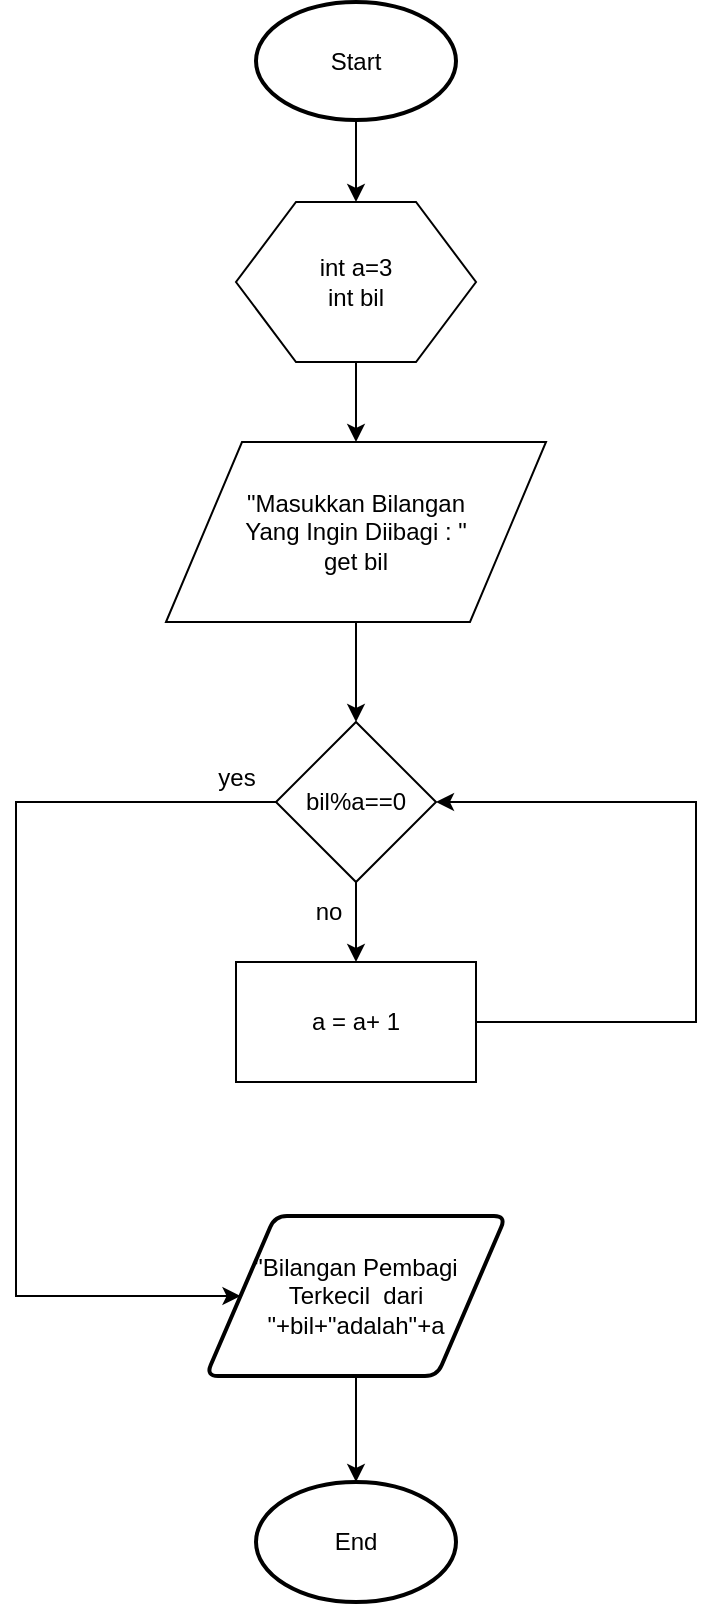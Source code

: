 <mxfile version="12.9.11" type="google"><diagram id="C5RBs43oDa-KdzZeNtuy" name="Page-1"><mxGraphModel dx="513" dy="2850" grid="1" gridSize="10" guides="1" tooltips="1" connect="1" arrows="1" fold="1" page="1" pageScale="1" pageWidth="827" pageHeight="1169" math="0" shadow="0"><root><mxCell id="WIyWlLk6GJQsqaUBKTNV-0"/><mxCell id="WIyWlLk6GJQsqaUBKTNV-1" parent="WIyWlLk6GJQsqaUBKTNV-0"/><mxCell id="1OEQT1G-vio6y47sI6bc-0" value="" style="edgeStyle=orthogonalEdgeStyle;rounded=0;orthogonalLoop=1;jettySize=auto;html=1;" edge="1" parent="WIyWlLk6GJQsqaUBKTNV-1" source="1OEQT1G-vio6y47sI6bc-1" target="1OEQT1G-vio6y47sI6bc-3"><mxGeometry relative="1" as="geometry"/></mxCell><mxCell id="1OEQT1G-vio6y47sI6bc-1" value="Start" style="strokeWidth=2;html=1;shape=mxgraph.flowchart.start_1;whiteSpace=wrap;" vertex="1" parent="WIyWlLk6GJQsqaUBKTNV-1"><mxGeometry x="350" y="-2250" width="100" height="59" as="geometry"/></mxCell><mxCell id="1OEQT1G-vio6y47sI6bc-2" value="" style="edgeStyle=orthogonalEdgeStyle;rounded=0;orthogonalLoop=1;jettySize=auto;html=1;" edge="1" parent="WIyWlLk6GJQsqaUBKTNV-1" source="1OEQT1G-vio6y47sI6bc-3" target="1OEQT1G-vio6y47sI6bc-5"><mxGeometry relative="1" as="geometry"/></mxCell><mxCell id="1OEQT1G-vio6y47sI6bc-3" value="int a=3&lt;br&gt;int bil" style="shape=hexagon;perimeter=hexagonPerimeter2;whiteSpace=wrap;html=1;" vertex="1" parent="WIyWlLk6GJQsqaUBKTNV-1"><mxGeometry x="340" y="-2150" width="120" height="80" as="geometry"/></mxCell><mxCell id="1OEQT1G-vio6y47sI6bc-4" value="" style="edgeStyle=orthogonalEdgeStyle;rounded=0;orthogonalLoop=1;jettySize=auto;html=1;" edge="1" parent="WIyWlLk6GJQsqaUBKTNV-1" source="1OEQT1G-vio6y47sI6bc-5" target="1OEQT1G-vio6y47sI6bc-8"><mxGeometry relative="1" as="geometry"/></mxCell><mxCell id="1OEQT1G-vio6y47sI6bc-5" value="&quot;Masukkan Bilangan &lt;br&gt;Yang Ingin Diibagi : &quot;&lt;br&gt;get bil" style="shape=parallelogram;perimeter=parallelogramPerimeter;whiteSpace=wrap;html=1;" vertex="1" parent="WIyWlLk6GJQsqaUBKTNV-1"><mxGeometry x="305" y="-2030" width="190" height="90" as="geometry"/></mxCell><mxCell id="1OEQT1G-vio6y47sI6bc-6" value="" style="edgeStyle=orthogonalEdgeStyle;rounded=0;orthogonalLoop=1;jettySize=auto;html=1;" edge="1" parent="WIyWlLk6GJQsqaUBKTNV-1" source="1OEQT1G-vio6y47sI6bc-8" target="1OEQT1G-vio6y47sI6bc-10"><mxGeometry relative="1" as="geometry"/></mxCell><mxCell id="1OEQT1G-vio6y47sI6bc-7" value="" style="edgeStyle=orthogonalEdgeStyle;rounded=0;orthogonalLoop=1;jettySize=auto;html=1;" edge="1" parent="WIyWlLk6GJQsqaUBKTNV-1" source="1OEQT1G-vio6y47sI6bc-8" target="1OEQT1G-vio6y47sI6bc-13"><mxGeometry relative="1" as="geometry"><Array as="points"><mxPoint x="230" y="-1850"/></Array></mxGeometry></mxCell><mxCell id="1OEQT1G-vio6y47sI6bc-8" value="bil%a==0" style="rhombus;whiteSpace=wrap;html=1;" vertex="1" parent="WIyWlLk6GJQsqaUBKTNV-1"><mxGeometry x="360" y="-1890" width="80" height="80" as="geometry"/></mxCell><mxCell id="1OEQT1G-vio6y47sI6bc-9" value="" style="edgeStyle=orthogonalEdgeStyle;rounded=0;orthogonalLoop=1;jettySize=auto;html=1;" edge="1" parent="WIyWlLk6GJQsqaUBKTNV-1" source="1OEQT1G-vio6y47sI6bc-10" target="1OEQT1G-vio6y47sI6bc-8"><mxGeometry relative="1" as="geometry"><mxPoint x="520" y="-1850" as="targetPoint"/><Array as="points"><mxPoint x="570" y="-1740"/><mxPoint x="570" y="-1850"/></Array></mxGeometry></mxCell><mxCell id="1OEQT1G-vio6y47sI6bc-10" value="a = a+ 1" style="rounded=0;whiteSpace=wrap;html=1;" vertex="1" parent="WIyWlLk6GJQsqaUBKTNV-1"><mxGeometry x="340" y="-1770" width="120" height="60" as="geometry"/></mxCell><mxCell id="1OEQT1G-vio6y47sI6bc-11" value="no" style="text;html=1;align=center;verticalAlign=middle;resizable=0;points=[];autosize=1;" vertex="1" parent="WIyWlLk6GJQsqaUBKTNV-1"><mxGeometry x="371" y="-1805" width="30" height="20" as="geometry"/></mxCell><mxCell id="1OEQT1G-vio6y47sI6bc-12" value="" style="edgeStyle=orthogonalEdgeStyle;rounded=0;orthogonalLoop=1;jettySize=auto;html=1;" edge="1" parent="WIyWlLk6GJQsqaUBKTNV-1" source="1OEQT1G-vio6y47sI6bc-13" target="1OEQT1G-vio6y47sI6bc-15"><mxGeometry relative="1" as="geometry"/></mxCell><mxCell id="1OEQT1G-vio6y47sI6bc-13" value="&quot;Bilangan Pembagi Terkecil&amp;nbsp; dari &quot;+bil+&quot;adalah&quot;+a" style="shape=parallelogram;html=1;strokeWidth=2;perimeter=parallelogramPerimeter;whiteSpace=wrap;rounded=1;arcSize=12;size=0.23;" vertex="1" parent="WIyWlLk6GJQsqaUBKTNV-1"><mxGeometry x="325" y="-1643" width="150" height="80" as="geometry"/></mxCell><mxCell id="1OEQT1G-vio6y47sI6bc-14" value="yes" style="text;html=1;align=center;verticalAlign=middle;resizable=0;points=[];autosize=1;" vertex="1" parent="WIyWlLk6GJQsqaUBKTNV-1"><mxGeometry x="325" y="-1872" width="30" height="20" as="geometry"/></mxCell><mxCell id="1OEQT1G-vio6y47sI6bc-15" value="End" style="strokeWidth=2;html=1;shape=mxgraph.flowchart.start_1;whiteSpace=wrap;" vertex="1" parent="WIyWlLk6GJQsqaUBKTNV-1"><mxGeometry x="350" y="-1510" width="100" height="60" as="geometry"/></mxCell></root></mxGraphModel></diagram></mxfile>